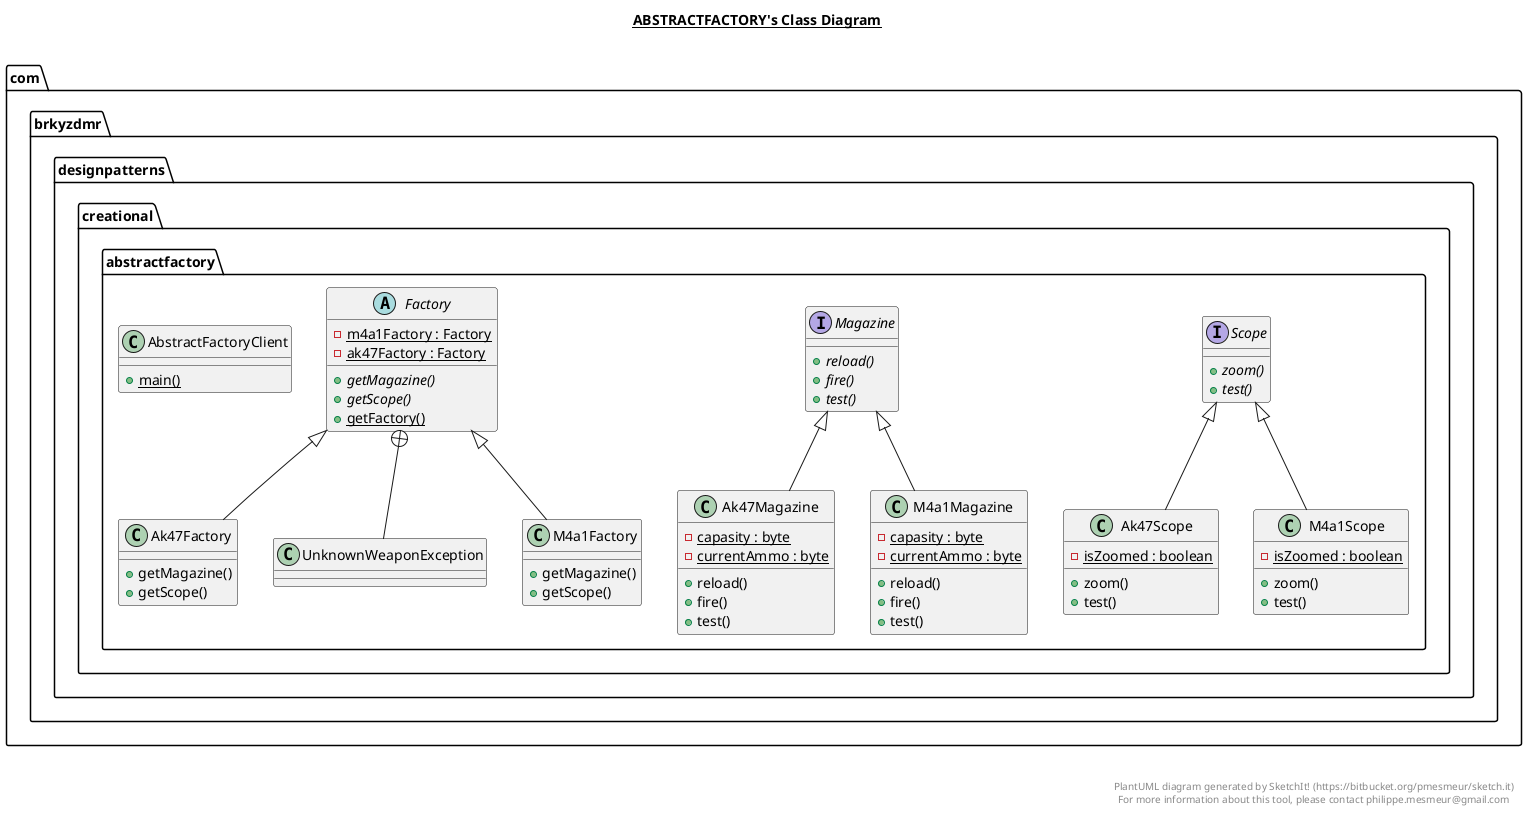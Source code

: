 @startuml

title __ABSTRACTFACTORY's Class Diagram__\n

  package com.brkyzdmr.designpatterns.creational.abstractfactory {
    class AbstractFactoryClient {
        {static} + main()
    }
  }
  

  package com.brkyzdmr.designpatterns.creational.abstractfactory {
    class Ak47Factory {
        + getMagazine()
        + getScope()
    }
  }
  

  package com.brkyzdmr.designpatterns.creational.abstractfactory {
    class Ak47Magazine {
        {static} - capasity : byte
        {static} - currentAmmo : byte
        + reload()
        + fire()
        + test()
    }
  }
  

  package com.brkyzdmr.designpatterns.creational.abstractfactory {
    class Ak47Scope {
        {static} - isZoomed : boolean
        + zoom()
        + test()
    }
  }
  

  package com.brkyzdmr.designpatterns.creational.abstractfactory {
    abstract class Factory {
        {static} - m4a1Factory : Factory
        {static} - ak47Factory : Factory
        {abstract} + getMagazine()
        {abstract} + getScope()
        {static} + getFactory()
    }
  }
  

  package com.brkyzdmr.designpatterns.creational.abstractfactory {
    class UnknownWeaponException {
    }
  }
  

  package com.brkyzdmr.designpatterns.creational.abstractfactory {
    class M4a1Factory {
        + getMagazine()
        + getScope()
    }
  }
  

  package com.brkyzdmr.designpatterns.creational.abstractfactory {
    class M4a1Magazine {
        {static} - capasity : byte
        {static} - currentAmmo : byte
        + reload()
        + fire()
        + test()
    }
  }
  

  package com.brkyzdmr.designpatterns.creational.abstractfactory {
    class M4a1Scope {
        {static} - isZoomed : boolean
        + zoom()
        + test()
    }
  }
  

  package com.brkyzdmr.designpatterns.creational.abstractfactory {
    interface Magazine {
        {abstract} + reload()
        {abstract} + fire()
        {abstract} + test()
    }
  }
  

  package com.brkyzdmr.designpatterns.creational.abstractfactory {
    interface Scope {
        {abstract} + zoom()
        {abstract} + test()
    }
  }
  

  Ak47Factory -up-|> Factory
  Ak47Magazine -up-|> Magazine
  Ak47Scope -up-|> Scope
  Factory +-down- UnknownWeaponException
  M4a1Factory -up-|> Factory
  M4a1Magazine -up-|> Magazine
  M4a1Scope -up-|> Scope


right footer


PlantUML diagram generated by SketchIt! (https://bitbucket.org/pmesmeur/sketch.it)
For more information about this tool, please contact philippe.mesmeur@gmail.com
endfooter

@enduml
